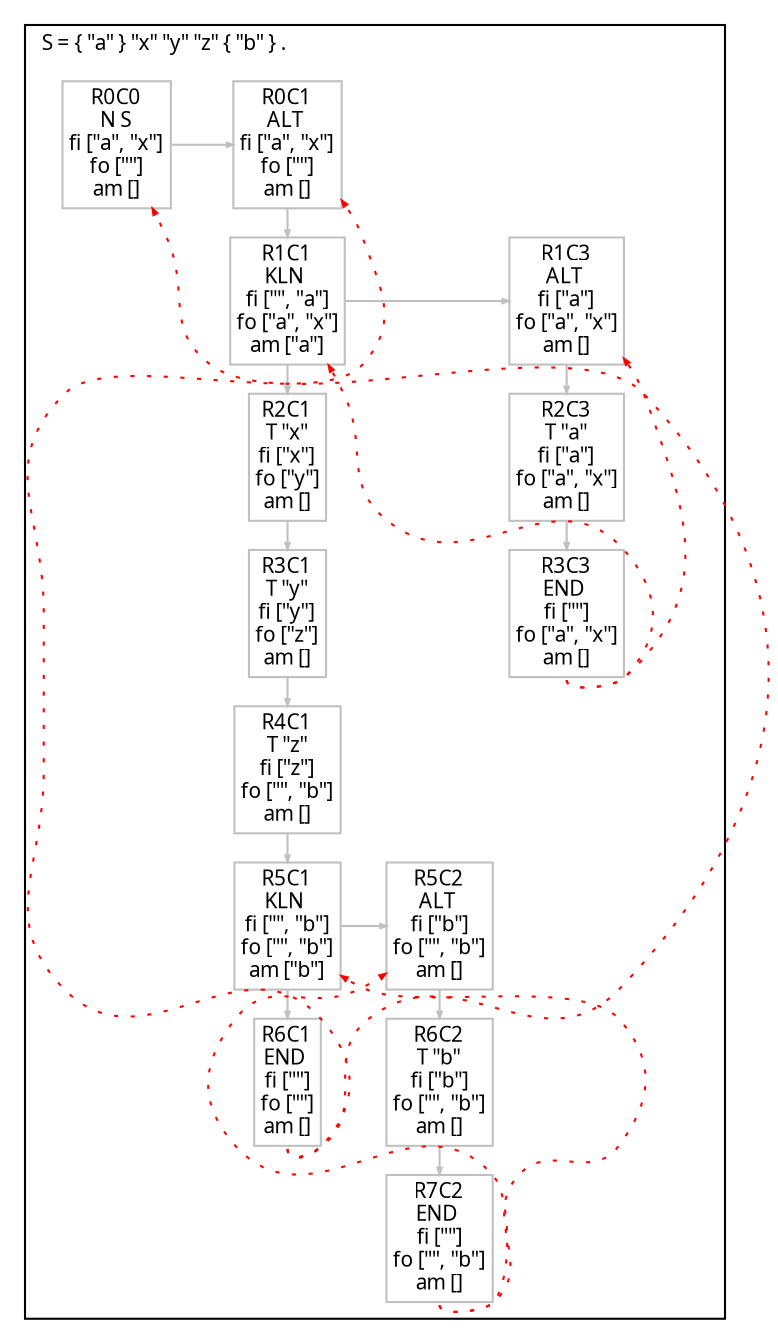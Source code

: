digraph G {
  fontname = Menlo
  fontsize = 10
  node [fontname = Menlo, fontsize = 10, color = gray, height = 0, width = 0, margin= 0.04]
  edge [fontname = Menlo, fontsize = 10, color = gray, arrowsize = 0.3]
  graph [ordering = out, ranksep = 0.2]
  rankdir = "TB"
  subgraph clusterS {
    node [shape = box]
    label = <S = { "a" } "x" "y" "z" { "b" } .>
    labeljust = l
    R0C0 [label = <R0C0<br/>N S<br/>fi ["a", "x"]<br/>fo [""]<br/>am []>]
    R0C1 [label = <R0C1<br/>ALT <br/>fi ["a", "x"]<br/>fo [""]<br/>am []>]
    R1C1 [label = <R1C1<br/>KLN <br/>fi ["", "a"]<br/>fo ["a", "x"]<br/>am ["a"]>]
    R2C1 [label = <R2C1<br/>T "x"<br/>fi ["x"]<br/>fo ["y"]<br/>am []>]
    R3C1 [label = <R3C1<br/>T "y"<br/>fi ["y"]<br/>fo ["z"]<br/>am []>]
    R4C1 [label = <R4C1<br/>T "z"<br/>fi ["z"]<br/>fo ["", "b"]<br/>am []>]
    R5C1 [label = <R5C1<br/>KLN <br/>fi ["", "b"]<br/>fo ["", "b"]<br/>am ["b"]>]
    R6C1 [label = <R6C1<br/>END <br/>fi [""]<br/>fo [""]<br/>am []>]
    R5C1:s -> R6C1 [weight=100000000]
    R5C2 [label = <R5C2<br/>ALT <br/>fi ["b"]<br/>fo ["", "b"]<br/>am []>]
    R6C2 [label = <R6C2<br/>T "b"<br/>fi ["b"]<br/>fo ["", "b"]<br/>am []>]
    R7C2 [label = <R7C2<br/>END <br/>fi [""]<br/>fo ["", "b"]<br/>am []>]
    R6C2:s -> R7C2 [weight=100000000]
    R5C2:s -> R6C2 [weight=100000000]
    rank = same {R5C1 -> R5C2}
    R4C1:s -> R5C1 [weight=100000000]
    R3C1:s -> R4C1 [weight=100000000]
    R2C1:s -> R3C1 [weight=100000000]
    R1C1:s -> R2C1 [weight=100000000]
    R1C3 [label = <R1C3<br/>ALT <br/>fi ["a"]<br/>fo ["a", "x"]<br/>am []>]
    R2C3 [label = <R2C3<br/>T "a"<br/>fi ["a"]<br/>fo ["a", "x"]<br/>am []>]
    R3C3 [label = <R3C3<br/>END <br/>fi [""]<br/>fo ["a", "x"]<br/>am []>]
    R2C3:s -> R3C3 [weight=100000000]
    R1C3:s -> R2C3 [weight=100000000]
    rank = same {R1C1 -> R1C3}
    R0C1:s -> R1C1 [weight=100000000]
    rank = same {R0C0 -> R0C1}
    node [style = invis]
    edge [style = invis]
    rank = same {R0C1 -> R0C2}
    rank = same {R0C2 -> R0C3}
    R0C0 -> R1C0 [weight=100000000]
    rank = same {R1C0 -> R1C1}
    R0C3 -> R1C3 [weight=100000000]
    R1C0 -> R2C0 [weight=100000000]
    rank = same {R2C0 -> R2C1}
    rank = same {R2C1 -> R2C2}
    rank = same {R2C2 -> R2C3}
    R2C0 -> R3C0 [weight=100000000]
    rank = same {R3C0 -> R3C1}
    R2C2 -> R3C2 [weight=100000000]
    rank = same {R3C1 -> R3C2}
    rank = same {R3C2 -> R3C3}
    R3C0 -> R4C0 [weight=100000000]
    rank = same {R4C0 -> R4C1}
    R3C2 -> R4C2 [weight=100000000]
    rank = same {R4C1 -> R4C2}
    R3C3 -> R4C3 [weight=100000000]
    rank = same {R4C2 -> R4C3}
    R4C0 -> R5C0 [weight=100000000]
    rank = same {R5C0 -> R5C1}
    R4C2 -> R5C2 [weight=100000000]
    R4C3 -> R5C3 [weight=100000000]
    rank = same {R5C2 -> R5C3}
    R5C0 -> R6C0 [weight=100000000]
    rank = same {R6C0 -> R6C1}
    R5C3 -> R6C3 [weight=100000000]
    rank = same {R6C2 -> R6C3}
    R6C0 -> R7C0 [weight=100000000]
    R6C1 -> R7C1 [weight=100000000]
    rank = same {R7C0 -> R7C1}
    rank = same {R7C1 -> R7C2}
    R6C3 -> R7C3 [weight=100000000]
    rank = same {R7C2 -> R7C3}
  }
  R6C1:s -> R0C0 [style = dotted, color = red, constraint = false]
  R6C1:s -> R0C1 [style = dotted, color = red, constraint = false]
  R7C2:s -> R5C1 [style = dotted, color = red, constraint = false]
  R7C2:s -> R5C2 [style = dotted, color = red, constraint = false]
  R3C3:s -> R1C1 [style = dotted, color = red, constraint = false]
  R3C3:s -> R1C3 [style = dotted, color = red, constraint = false]
}
